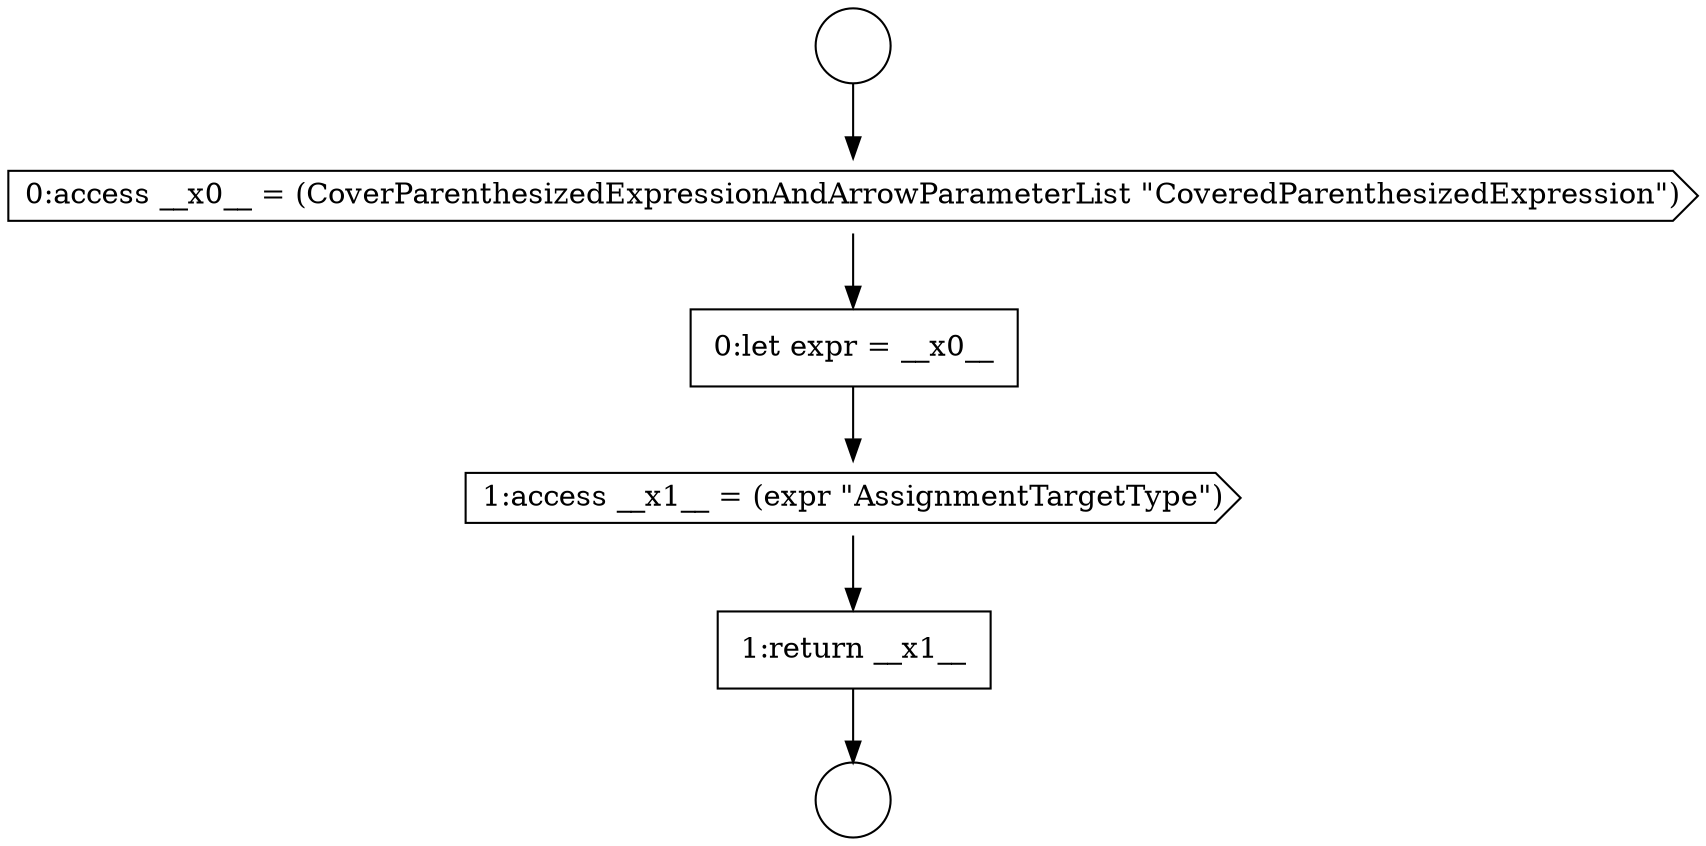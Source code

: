 digraph {
  node3498 [shape=circle label=" " color="black" fillcolor="white" style=filled]
  node3502 [shape=cds, label=<<font color="black">1:access __x1__ = (expr &quot;AssignmentTargetType&quot;)</font>> color="black" fillcolor="white" style=filled]
  node3503 [shape=none, margin=0, label=<<font color="black">
    <table border="0" cellborder="1" cellspacing="0" cellpadding="10">
      <tr><td align="left">1:return __x1__</td></tr>
    </table>
  </font>> color="black" fillcolor="white" style=filled]
  node3499 [shape=circle label=" " color="black" fillcolor="white" style=filled]
  node3500 [shape=cds, label=<<font color="black">0:access __x0__ = (CoverParenthesizedExpressionAndArrowParameterList &quot;CoveredParenthesizedExpression&quot;)</font>> color="black" fillcolor="white" style=filled]
  node3501 [shape=none, margin=0, label=<<font color="black">
    <table border="0" cellborder="1" cellspacing="0" cellpadding="10">
      <tr><td align="left">0:let expr = __x0__</td></tr>
    </table>
  </font>> color="black" fillcolor="white" style=filled]
  node3503 -> node3499 [ color="black"]
  node3500 -> node3501 [ color="black"]
  node3501 -> node3502 [ color="black"]
  node3502 -> node3503 [ color="black"]
  node3498 -> node3500 [ color="black"]
}
